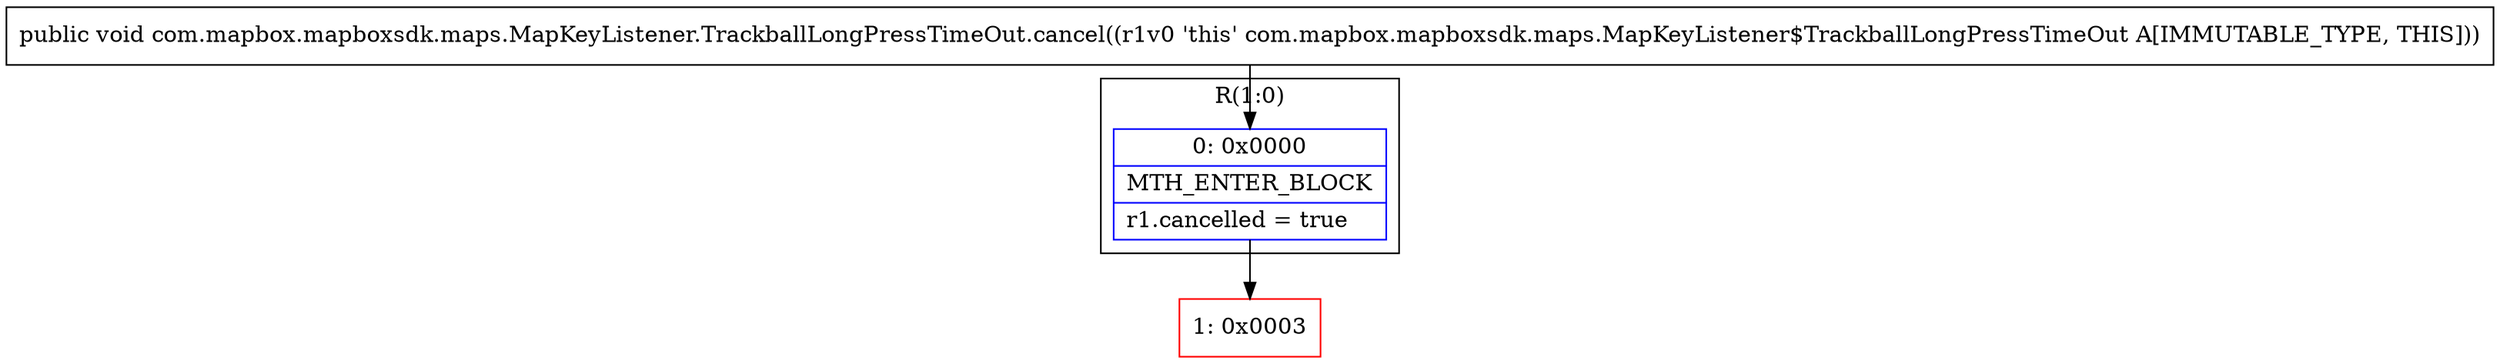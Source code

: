 digraph "CFG forcom.mapbox.mapboxsdk.maps.MapKeyListener.TrackballLongPressTimeOut.cancel()V" {
subgraph cluster_Region_1997910872 {
label = "R(1:0)";
node [shape=record,color=blue];
Node_0 [shape=record,label="{0\:\ 0x0000|MTH_ENTER_BLOCK\l|r1.cancelled = true\l}"];
}
Node_1 [shape=record,color=red,label="{1\:\ 0x0003}"];
MethodNode[shape=record,label="{public void com.mapbox.mapboxsdk.maps.MapKeyListener.TrackballLongPressTimeOut.cancel((r1v0 'this' com.mapbox.mapboxsdk.maps.MapKeyListener$TrackballLongPressTimeOut A[IMMUTABLE_TYPE, THIS])) }"];
MethodNode -> Node_0;
Node_0 -> Node_1;
}

